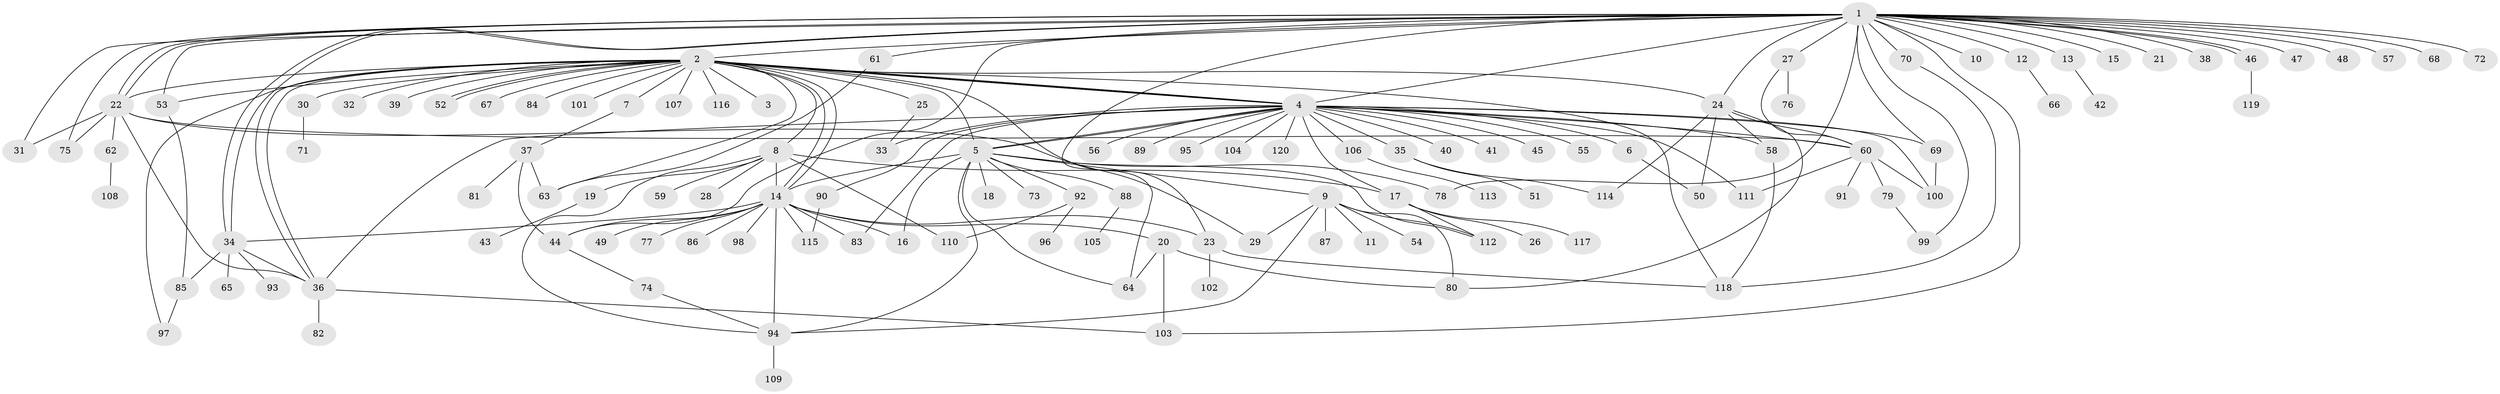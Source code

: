 // coarse degree distribution, {21: 0.020833333333333332, 22: 0.020833333333333332, 1: 0.5416666666666666, 23: 0.020833333333333332, 9: 0.020833333333333332, 2: 0.25, 6: 0.041666666666666664, 3: 0.0625, 10: 0.020833333333333332}
// Generated by graph-tools (version 1.1) at 2025/18/03/04/25 18:18:17]
// undirected, 120 vertices, 182 edges
graph export_dot {
graph [start="1"]
  node [color=gray90,style=filled];
  1;
  2;
  3;
  4;
  5;
  6;
  7;
  8;
  9;
  10;
  11;
  12;
  13;
  14;
  15;
  16;
  17;
  18;
  19;
  20;
  21;
  22;
  23;
  24;
  25;
  26;
  27;
  28;
  29;
  30;
  31;
  32;
  33;
  34;
  35;
  36;
  37;
  38;
  39;
  40;
  41;
  42;
  43;
  44;
  45;
  46;
  47;
  48;
  49;
  50;
  51;
  52;
  53;
  54;
  55;
  56;
  57;
  58;
  59;
  60;
  61;
  62;
  63;
  64;
  65;
  66;
  67;
  68;
  69;
  70;
  71;
  72;
  73;
  74;
  75;
  76;
  77;
  78;
  79;
  80;
  81;
  82;
  83;
  84;
  85;
  86;
  87;
  88;
  89;
  90;
  91;
  92;
  93;
  94;
  95;
  96;
  97;
  98;
  99;
  100;
  101;
  102;
  103;
  104;
  105;
  106;
  107;
  108;
  109;
  110;
  111;
  112;
  113;
  114;
  115;
  116;
  117;
  118;
  119;
  120;
  1 -- 2;
  1 -- 4;
  1 -- 10;
  1 -- 12;
  1 -- 13;
  1 -- 15;
  1 -- 21;
  1 -- 22;
  1 -- 22;
  1 -- 24;
  1 -- 27;
  1 -- 31;
  1 -- 34;
  1 -- 34;
  1 -- 38;
  1 -- 44;
  1 -- 46;
  1 -- 46;
  1 -- 47;
  1 -- 48;
  1 -- 53;
  1 -- 57;
  1 -- 61;
  1 -- 64;
  1 -- 68;
  1 -- 69;
  1 -- 70;
  1 -- 72;
  1 -- 75;
  1 -- 78;
  1 -- 99;
  1 -- 103;
  2 -- 3;
  2 -- 4;
  2 -- 4;
  2 -- 4;
  2 -- 5;
  2 -- 7;
  2 -- 8;
  2 -- 14;
  2 -- 14;
  2 -- 22;
  2 -- 23;
  2 -- 24;
  2 -- 25;
  2 -- 30;
  2 -- 32;
  2 -- 36;
  2 -- 36;
  2 -- 39;
  2 -- 52;
  2 -- 52;
  2 -- 53;
  2 -- 63;
  2 -- 67;
  2 -- 84;
  2 -- 97;
  2 -- 101;
  2 -- 107;
  2 -- 116;
  2 -- 118;
  4 -- 5;
  4 -- 5;
  4 -- 6;
  4 -- 17;
  4 -- 33;
  4 -- 35;
  4 -- 36;
  4 -- 40;
  4 -- 41;
  4 -- 45;
  4 -- 55;
  4 -- 56;
  4 -- 58;
  4 -- 60;
  4 -- 69;
  4 -- 83;
  4 -- 89;
  4 -- 90;
  4 -- 95;
  4 -- 100;
  4 -- 104;
  4 -- 106;
  4 -- 111;
  4 -- 120;
  5 -- 9;
  5 -- 14;
  5 -- 16;
  5 -- 18;
  5 -- 64;
  5 -- 73;
  5 -- 78;
  5 -- 88;
  5 -- 92;
  5 -- 94;
  5 -- 112;
  6 -- 50;
  7 -- 37;
  8 -- 14;
  8 -- 17;
  8 -- 19;
  8 -- 28;
  8 -- 59;
  8 -- 94;
  8 -- 110;
  9 -- 11;
  9 -- 29;
  9 -- 54;
  9 -- 80;
  9 -- 87;
  9 -- 94;
  9 -- 112;
  12 -- 66;
  13 -- 42;
  14 -- 16;
  14 -- 20;
  14 -- 23;
  14 -- 34;
  14 -- 44;
  14 -- 49;
  14 -- 77;
  14 -- 83;
  14 -- 86;
  14 -- 94;
  14 -- 98;
  14 -- 115;
  17 -- 26;
  17 -- 112;
  17 -- 117;
  19 -- 43;
  20 -- 64;
  20 -- 80;
  20 -- 103;
  22 -- 29;
  22 -- 31;
  22 -- 36;
  22 -- 60;
  22 -- 62;
  22 -- 75;
  23 -- 102;
  23 -- 118;
  24 -- 50;
  24 -- 58;
  24 -- 60;
  24 -- 80;
  24 -- 114;
  25 -- 33;
  27 -- 60;
  27 -- 76;
  30 -- 71;
  34 -- 36;
  34 -- 65;
  34 -- 85;
  34 -- 93;
  35 -- 51;
  35 -- 114;
  36 -- 82;
  36 -- 103;
  37 -- 44;
  37 -- 63;
  37 -- 81;
  44 -- 74;
  46 -- 119;
  53 -- 85;
  58 -- 118;
  60 -- 79;
  60 -- 91;
  60 -- 100;
  60 -- 111;
  61 -- 63;
  62 -- 108;
  69 -- 100;
  70 -- 118;
  74 -- 94;
  79 -- 99;
  85 -- 97;
  88 -- 105;
  90 -- 115;
  92 -- 96;
  92 -- 110;
  94 -- 109;
  106 -- 113;
}
